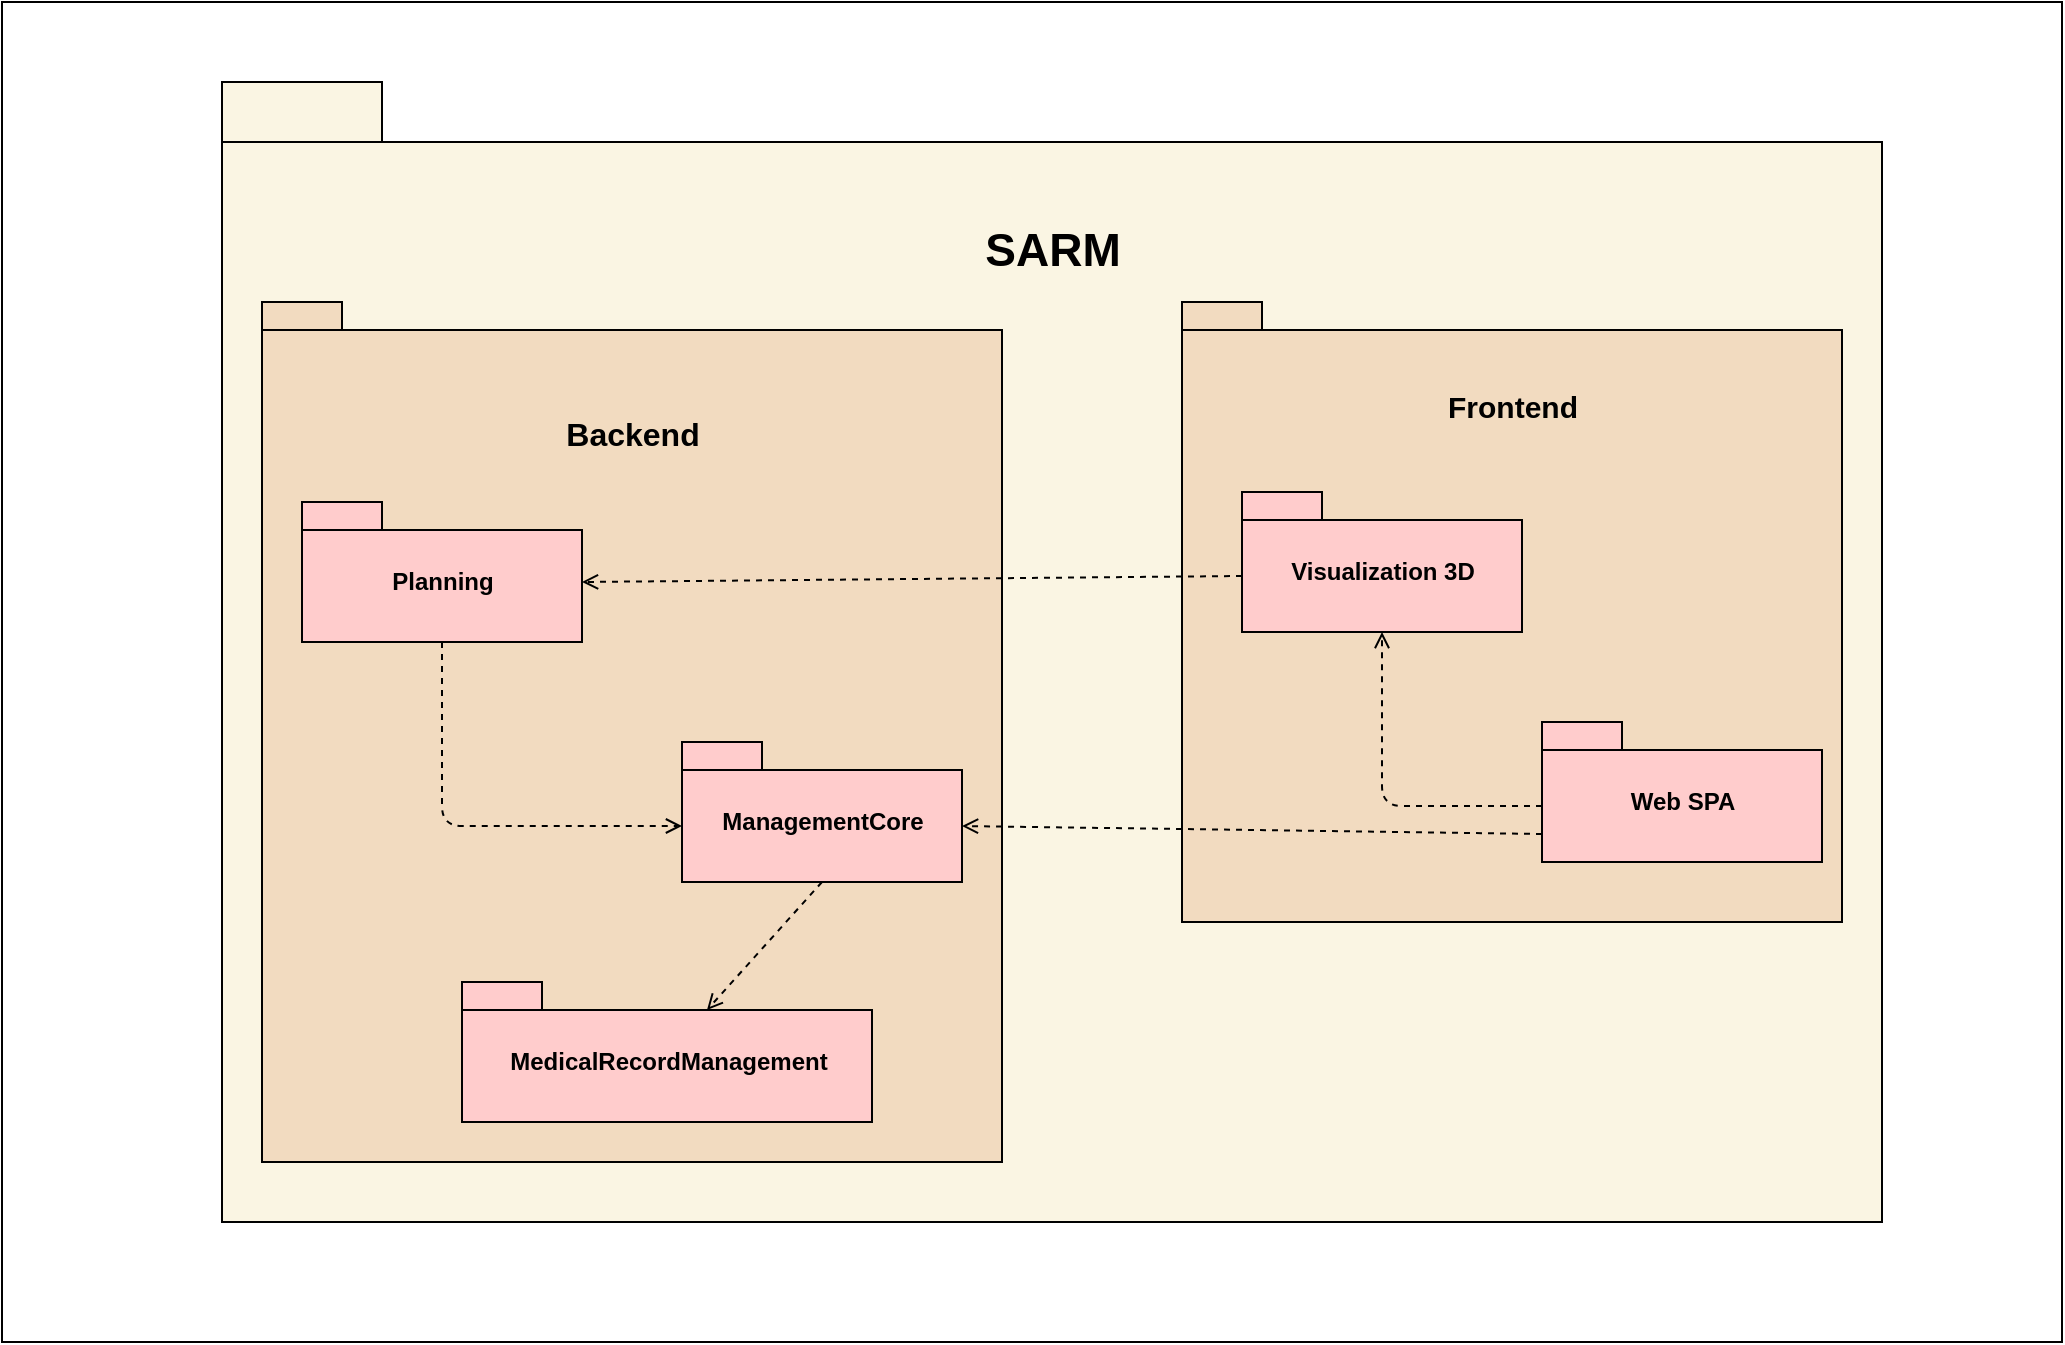 <mxfile>
    <diagram id="2KhIsbDiPvBkP_OM17Oy" name="Page-1">
        <mxGraphModel dx="1658" dy="931" grid="1" gridSize="10" guides="1" tooltips="1" connect="1" arrows="1" fold="1" page="1" pageScale="1" pageWidth="850" pageHeight="1100" background="#FFFFFF" math="0" shadow="0">
            <root>
                <mxCell id="0"/>
                <mxCell id="1" parent="0"/>
                <mxCell id="60" value="" style="whiteSpace=wrap;html=1;fontColor=none;noLabel=1;fillColor=none;" parent="1" vertex="1">
                    <mxGeometry x="30" y="80" width="1030" height="670" as="geometry"/>
                </mxCell>
                <mxCell id="47" value="&lt;br&gt;&lt;br&gt;&lt;font style=&quot;font-size: 23px;&quot;&gt;SARM&lt;/font&gt;&lt;br&gt;&lt;br&gt;&lt;br&gt;&lt;br&gt;&lt;br&gt;&lt;br&gt;&lt;br&gt;&lt;br&gt;&lt;br&gt;&lt;br&gt;&lt;br&gt;&lt;br&gt;&lt;br&gt;&lt;br&gt;&lt;br&gt;&lt;br&gt;&lt;br&gt;&lt;br&gt;&lt;br&gt;&lt;br&gt;&lt;br&gt;&lt;br&gt;&lt;br&gt;&lt;br&gt;&lt;br&gt;&lt;br&gt;&lt;br&gt;&lt;br&gt;&lt;br&gt;&lt;br&gt;&lt;br&gt;&lt;br&gt;&lt;br&gt;" style="shape=folder;fontStyle=1;tabWidth=80;tabHeight=30;tabPosition=left;html=1;boundedLbl=1;strokeColor=#000000;fillColor=#faf5e3;fontColor=#000000;" parent="1" vertex="1">
                    <mxGeometry x="140" y="120" width="830" height="570" as="geometry"/>
                </mxCell>
                <mxCell id="48" value="&lt;font style=&quot;font-size: 16px;&quot;&gt;Backend&lt;br&gt;&lt;br&gt;&lt;br&gt;&lt;br&gt;&lt;br&gt;&lt;br&gt;&lt;br&gt;&lt;br&gt;&lt;br&gt;&lt;br&gt;&lt;br&gt;&lt;br&gt;&lt;br&gt;&lt;br&gt;&lt;br&gt;&lt;br&gt;&lt;br&gt;&lt;/font&gt;" style="shape=folder;fontStyle=1;spacingTop=10;tabWidth=40;tabHeight=14;tabPosition=left;html=1;fillColor=#F2DBC0;fontColor=#000000;strokeColor=#000000;" parent="1" vertex="1">
                    <mxGeometry x="160" y="230" width="370" height="430" as="geometry"/>
                </mxCell>
                <mxCell id="49" value="&lt;font style=&quot;font-size: 15px;&quot;&gt;Frontend&lt;br&gt;&lt;br&gt;&lt;br&gt;&lt;br&gt;&lt;br&gt;&lt;br&gt;&lt;br&gt;&lt;br&gt;&lt;br&gt;&lt;br&gt;&lt;br&gt;&lt;br&gt;&lt;br&gt;&lt;/font&gt;" style="shape=folder;fontStyle=1;spacingTop=10;tabWidth=40;tabHeight=14;tabPosition=left;html=1;fillColor=#F2DBC0;fontColor=#000000;strokeColor=#000000;" parent="1" vertex="1">
                    <mxGeometry x="620" y="230" width="330" height="310" as="geometry"/>
                </mxCell>
                <mxCell id="62" style="edgeStyle=none;html=1;exitX=0.5;exitY=1;exitDx=0;exitDy=0;exitPerimeter=0;entryX=0;entryY=0;entryDx=0;entryDy=42;entryPerimeter=0;dashed=1;strokeColor=#000000;strokeWidth=1;endArrow=open;endFill=0;" parent="1" source="52" target="53" edge="1">
                    <mxGeometry relative="1" as="geometry">
                        <Array as="points">
                            <mxPoint x="250" y="492"/>
                        </Array>
                    </mxGeometry>
                </mxCell>
                <mxCell id="52" value="Planning" style="shape=folder;fontStyle=1;spacingTop=10;tabWidth=40;tabHeight=14;tabPosition=left;html=1;fillColor=#FFCCCC;fontColor=#000000;strokeColor=#000000;" parent="1" vertex="1">
                    <mxGeometry x="180" y="330" width="140" height="70" as="geometry"/>
                </mxCell>
                <mxCell id="65" style="edgeStyle=none;html=1;exitX=0.5;exitY=1;exitDx=0;exitDy=0;exitPerimeter=0;entryX=0;entryY=0;entryDx=122.5;entryDy=14;entryPerimeter=0;dashed=1;strokeColor=#000000;endArrow=open;endFill=0;" edge="1" parent="1" source="53" target="64">
                    <mxGeometry relative="1" as="geometry"/>
                </mxCell>
                <mxCell id="53" value="ManagementCore" style="shape=folder;fontStyle=1;spacingTop=10;tabWidth=40;tabHeight=14;tabPosition=left;html=1;fillColor=#FFCCCC;fontColor=#000000;strokeColor=#000000;" parent="1" vertex="1">
                    <mxGeometry x="370" y="450" width="140" height="70" as="geometry"/>
                </mxCell>
                <mxCell id="59" style="edgeStyle=none;html=1;exitX=0;exitY=0;exitDx=0;exitDy=42;exitPerimeter=0;entryX=0.5;entryY=1;entryDx=0;entryDy=0;entryPerimeter=0;dashed=1;strokeColor=#000000;fontColor=#000000;endArrow=open;endFill=0;" parent="1" source="55" target="57" edge="1">
                    <mxGeometry relative="1" as="geometry">
                        <Array as="points">
                            <mxPoint x="720" y="482"/>
                        </Array>
                    </mxGeometry>
                </mxCell>
                <mxCell id="61" style="edgeStyle=none;html=1;exitX=0;exitY=0;exitDx=0;exitDy=56;exitPerimeter=0;entryX=0;entryY=0;entryDx=140;entryDy=42;entryPerimeter=0;strokeColor=#000000;dashed=1;strokeWidth=1;endArrow=open;endFill=0;" parent="1" source="55" target="53" edge="1">
                    <mxGeometry relative="1" as="geometry"/>
                </mxCell>
                <mxCell id="55" value="Web SPA" style="shape=folder;fontStyle=1;spacingTop=10;tabWidth=40;tabHeight=14;tabPosition=left;html=1;fillColor=#FFCCCC;fontColor=#000000;strokeColor=#000000;" parent="1" vertex="1">
                    <mxGeometry x="800" y="440" width="140" height="70" as="geometry"/>
                </mxCell>
                <mxCell id="57" value="Visualization 3D" style="shape=folder;fontStyle=1;spacingTop=10;tabWidth=40;tabHeight=14;tabPosition=left;html=1;fillColor=#FFCCCC;fontColor=#000000;strokeColor=#000000;" parent="1" vertex="1">
                    <mxGeometry x="650" y="325" width="140" height="70" as="geometry"/>
                </mxCell>
                <mxCell id="58" style="edgeStyle=none;html=1;dashed=1;strokeColor=#000000;fontColor=#000000;endArrow=open;endFill=0;exitX=0;exitY=0;exitDx=0;exitDy=42;exitPerimeter=0;" parent="1" source="57" edge="1">
                    <mxGeometry relative="1" as="geometry">
                        <mxPoint x="650" y="380" as="sourcePoint"/>
                        <mxPoint x="320" y="370" as="targetPoint"/>
                    </mxGeometry>
                </mxCell>
                <mxCell id="64" value="MedicalRecordManagement" style="shape=folder;fontStyle=1;spacingTop=10;tabWidth=40;tabHeight=14;tabPosition=left;html=1;fillColor=#FFCCCC;fontColor=#000000;strokeColor=#000000;" vertex="1" parent="1">
                    <mxGeometry x="260" y="570" width="205" height="70" as="geometry"/>
                </mxCell>
            </root>
        </mxGraphModel>
    </diagram>
</mxfile>